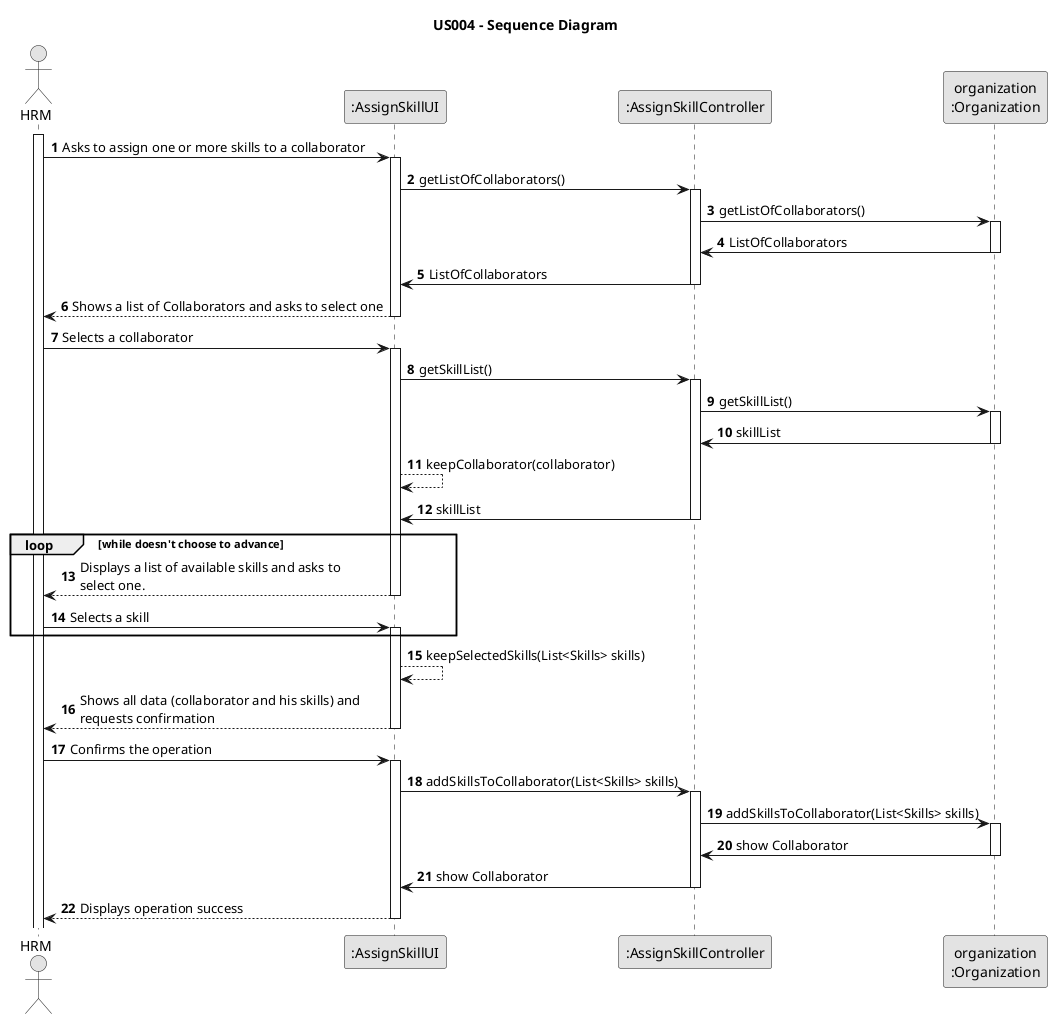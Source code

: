 @startuml
skinparam monochrome true
skinparam packageStyle rectangle
skinparam shadowing false

title US004 - Sequence Diagram

autonumber

actor "HRM" as HRM
participant ":AssignSkillUI" as UI
participant ":AssignSkillController" as CTRL
participant "organization\n:Organization" as ORG


activate HRM

    HRM -> UI : Asks to assign one or more skills to a collaborator

    activate UI

        UI -> CTRL : getListOfCollaborators()


        activate CTRL
            CTRL -> ORG : getListOfCollaborators()
            activate ORG
            ORG -> CTRL : ListOfCollaborators
            deactivate ORG

            CTRL -> UI : ListOfCollaborators




        deactivate CTRL

        UI --> HRM : Shows a list of Collaborators and asks to select one
    deactivate UI

    HRM -> UI : Selects a collaborator







    activate UI

    UI -> CTRL : getSkillList()

    activate CTRL
    CTRL -> ORG : getSkillList()

    activate ORG

    ORG -> CTRL : skillList

    deactivate ORG

    UI --> UI : keepCollaborator(collaborator)

    CTRL -> UI : skillList

        deactivate CTRL
loop while doesn't choose to advance
        UI --> HRM : Displays a list of available skills and asks to \nselect one.

    deactivate UI



    HRM -> UI : Selects a skill


    activate UI

    end

    UI --> UI : keepSelectedSkills(List<Skills> skills)



        UI --> HRM : Shows all data (collaborator and his skills) and \nrequests confirmation
    deactivate UI

    HRM -> UI : Confirms the operation
    activate UI

    UI -> CTRL : addSkillsToCollaborator(List<Skills> skills)

        activate CTRL
        CTRL -> ORG : addSkillsToCollaborator(List<Skills> skills)
            activate ORG
            ORG ->CTRL : show Collaborator

            deactivate ORG

            CTRL -> UI : show Collaborator
        deactivate CTRL

        UI --> HRM : Displays operation success
    deactivate UI

@enduml